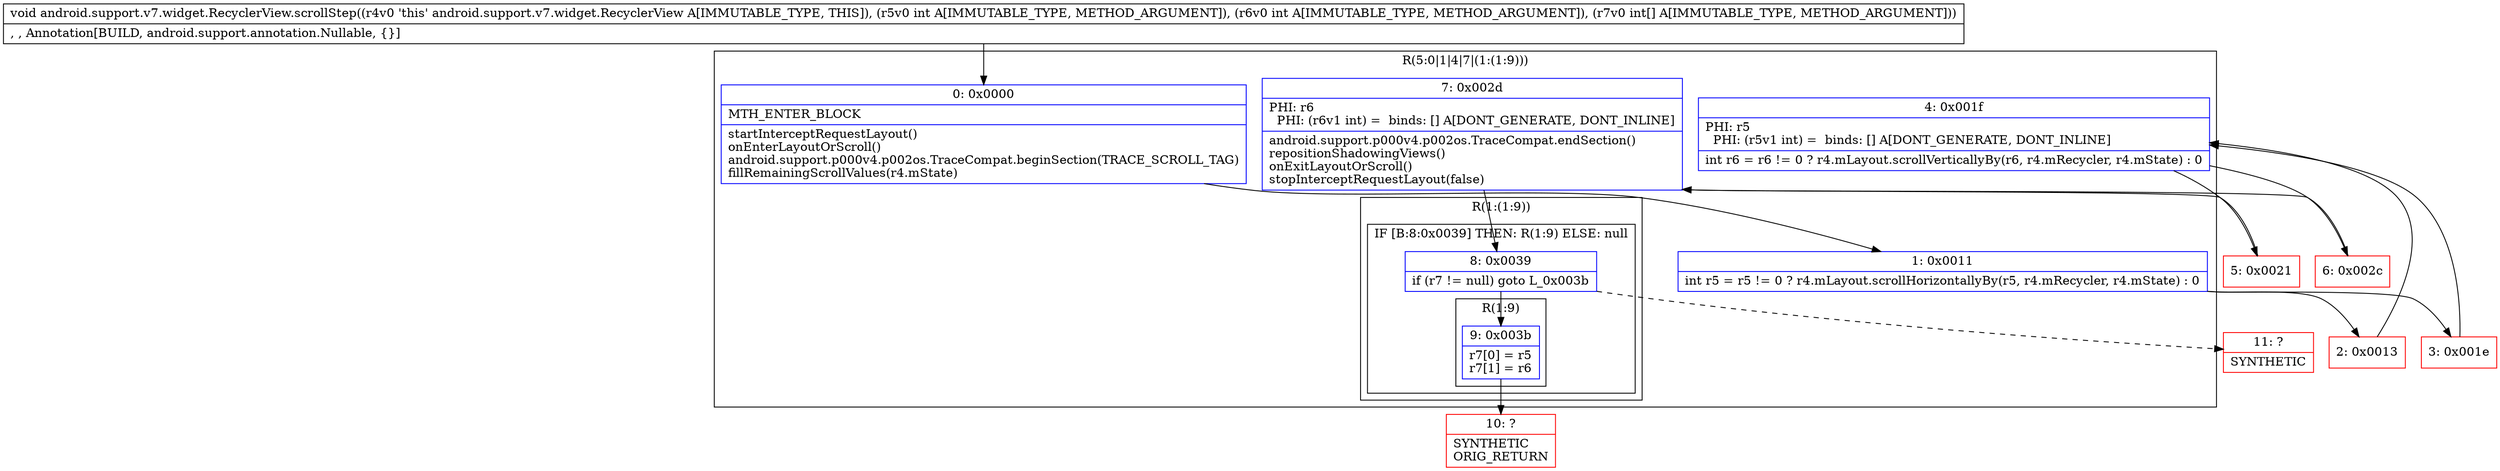 digraph "CFG forandroid.support.v7.widget.RecyclerView.scrollStep(II[I)V" {
subgraph cluster_Region_2076771052 {
label = "R(5:0|1|4|7|(1:(1:9)))";
node [shape=record,color=blue];
Node_0 [shape=record,label="{0\:\ 0x0000|MTH_ENTER_BLOCK\l|startInterceptRequestLayout()\lonEnterLayoutOrScroll()\landroid.support.p000v4.p002os.TraceCompat.beginSection(TRACE_SCROLL_TAG)\lfillRemainingScrollValues(r4.mState)\l}"];
Node_1 [shape=record,label="{1\:\ 0x0011|int r5 = r5 != 0 ? r4.mLayout.scrollHorizontallyBy(r5, r4.mRecycler, r4.mState) : 0\l}"];
Node_4 [shape=record,label="{4\:\ 0x001f|PHI: r5 \l  PHI: (r5v1 int) =  binds: [] A[DONT_GENERATE, DONT_INLINE]\l|int r6 = r6 != 0 ? r4.mLayout.scrollVerticallyBy(r6, r4.mRecycler, r4.mState) : 0\l}"];
Node_7 [shape=record,label="{7\:\ 0x002d|PHI: r6 \l  PHI: (r6v1 int) =  binds: [] A[DONT_GENERATE, DONT_INLINE]\l|android.support.p000v4.p002os.TraceCompat.endSection()\lrepositionShadowingViews()\lonExitLayoutOrScroll()\lstopInterceptRequestLayout(false)\l}"];
subgraph cluster_Region_676675293 {
label = "R(1:(1:9))";
node [shape=record,color=blue];
subgraph cluster_IfRegion_435578828 {
label = "IF [B:8:0x0039] THEN: R(1:9) ELSE: null";
node [shape=record,color=blue];
Node_8 [shape=record,label="{8\:\ 0x0039|if (r7 != null) goto L_0x003b\l}"];
subgraph cluster_Region_1653549958 {
label = "R(1:9)";
node [shape=record,color=blue];
Node_9 [shape=record,label="{9\:\ 0x003b|r7[0] = r5\lr7[1] = r6\l}"];
}
}
}
}
Node_2 [shape=record,color=red,label="{2\:\ 0x0013}"];
Node_3 [shape=record,color=red,label="{3\:\ 0x001e}"];
Node_5 [shape=record,color=red,label="{5\:\ 0x0021}"];
Node_6 [shape=record,color=red,label="{6\:\ 0x002c}"];
Node_10 [shape=record,color=red,label="{10\:\ ?|SYNTHETIC\lORIG_RETURN\l}"];
Node_11 [shape=record,color=red,label="{11\:\ ?|SYNTHETIC\l}"];
MethodNode[shape=record,label="{void android.support.v7.widget.RecyclerView.scrollStep((r4v0 'this' android.support.v7.widget.RecyclerView A[IMMUTABLE_TYPE, THIS]), (r5v0 int A[IMMUTABLE_TYPE, METHOD_ARGUMENT]), (r6v0 int A[IMMUTABLE_TYPE, METHOD_ARGUMENT]), (r7v0 int[] A[IMMUTABLE_TYPE, METHOD_ARGUMENT]))  | , , Annotation[BUILD, android.support.annotation.Nullable, \{\}]\l}"];
MethodNode -> Node_0;
Node_0 -> Node_1;
Node_1 -> Node_2;
Node_1 -> Node_3;
Node_4 -> Node_5;
Node_4 -> Node_6;
Node_7 -> Node_8;
Node_8 -> Node_9;
Node_8 -> Node_11[style=dashed];
Node_9 -> Node_10;
Node_2 -> Node_4;
Node_3 -> Node_4;
Node_5 -> Node_7;
Node_6 -> Node_7;
}

